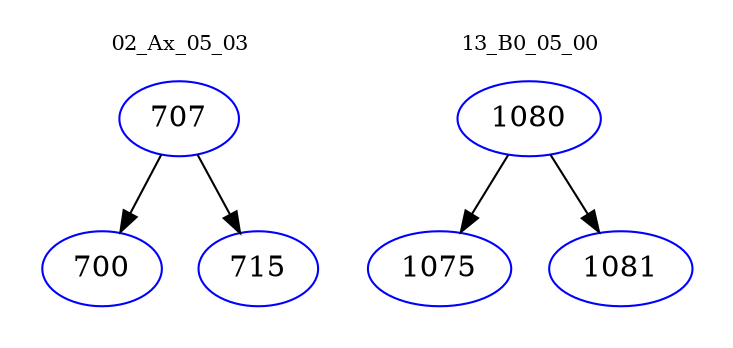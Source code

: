 digraph{
subgraph cluster_0 {
color = white
label = "02_Ax_05_03";
fontsize=10;
T0_707 [label="707", color="blue"]
T0_707 -> T0_700 [color="black"]
T0_700 [label="700", color="blue"]
T0_707 -> T0_715 [color="black"]
T0_715 [label="715", color="blue"]
}
subgraph cluster_1 {
color = white
label = "13_B0_05_00";
fontsize=10;
T1_1080 [label="1080", color="blue"]
T1_1080 -> T1_1075 [color="black"]
T1_1075 [label="1075", color="blue"]
T1_1080 -> T1_1081 [color="black"]
T1_1081 [label="1081", color="blue"]
}
}
